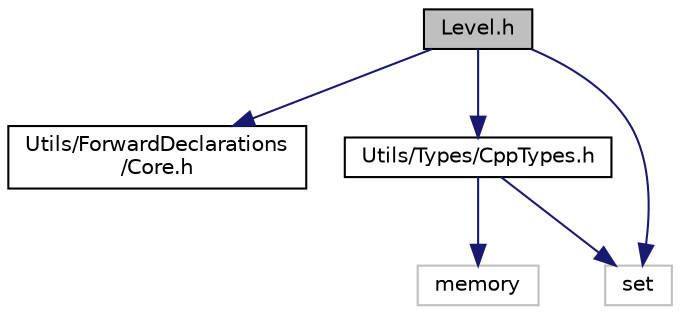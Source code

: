 digraph "Level.h"
{
 // LATEX_PDF_SIZE
  edge [fontname="Helvetica",fontsize="10",labelfontname="Helvetica",labelfontsize="10"];
  node [fontname="Helvetica",fontsize="10",shape=record];
  Node1 [label="Level.h",height=0.2,width=0.4,color="black", fillcolor="grey75", style="filled", fontcolor="black",tooltip="Level class declaration."];
  Node1 -> Node2 [color="midnightblue",fontsize="10",style="solid",fontname="Helvetica"];
  Node2 [label="Utils/ForwardDeclarations\l/Core.h",height=0.2,width=0.4,color="black", fillcolor="white", style="filled",URL="$_core_8h_source.html",tooltip=" "];
  Node1 -> Node3 [color="midnightblue",fontsize="10",style="solid",fontname="Helvetica"];
  Node3 [label="Utils/Types/CppTypes.h",height=0.2,width=0.4,color="black", fillcolor="white", style="filled",URL="$_cpp_types_8h_source.html",tooltip=" "];
  Node3 -> Node4 [color="midnightblue",fontsize="10",style="solid",fontname="Helvetica"];
  Node4 [label="memory",height=0.2,width=0.4,color="grey75", fillcolor="white", style="filled",tooltip=" "];
  Node3 -> Node5 [color="midnightblue",fontsize="10",style="solid",fontname="Helvetica"];
  Node5 [label="set",height=0.2,width=0.4,color="grey75", fillcolor="white", style="filled",tooltip=" "];
  Node1 -> Node5 [color="midnightblue",fontsize="10",style="solid",fontname="Helvetica"];
}

